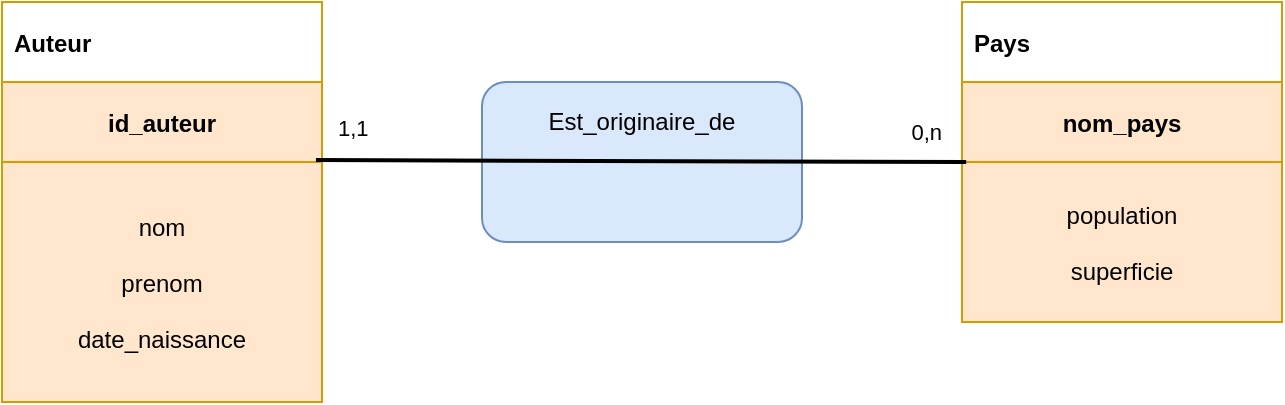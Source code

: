 <mxfile version="13.7.9" type="device"><diagram id="C5RBs43oDa-KdzZeNtuy" name="Page-1"><mxGraphModel dx="1086" dy="966" grid="1" gridSize="10" guides="1" tooltips="1" connect="1" arrows="1" fold="1" page="1" pageScale="1" pageWidth="827" pageHeight="1169" math="0" shadow="0"><root><mxCell id="WIyWlLk6GJQsqaUBKTNV-0"/><mxCell id="WIyWlLk6GJQsqaUBKTNV-1" parent="WIyWlLk6GJQsqaUBKTNV-0"/><mxCell id="PyXrXEeF-1hQNWYBlu_b-54" value="" style="group;strokeColor=#D79B00;" parent="WIyWlLk6GJQsqaUBKTNV-1" vertex="1" connectable="0"><mxGeometry x="80" y="560" width="160" height="200" as="geometry"/></mxCell><mxCell id="PyXrXEeF-1hQNWYBlu_b-50" value="Auteur" style="text;align=left;verticalAlign=middle;spacingLeft=4;spacingRight=4;overflow=hidden;rotatable=0;points=[[0,0.5],[1,0.5]];portConstraint=eastwest;fontStyle=1;fillColor=#ffffff;strokeColor=#D79B00;" parent="PyXrXEeF-1hQNWYBlu_b-54" vertex="1"><mxGeometry width="160" height="40" as="geometry"/></mxCell><mxCell id="PyXrXEeF-1hQNWYBlu_b-51" value="id_auteur" style="text;align=center;verticalAlign=middle;spacingLeft=4;spacingRight=4;overflow=hidden;rotatable=0;points=[[0,0.5],[1,0.5]];portConstraint=eastwest;fontStyle=1;fillColor=#ffe6cc;strokeColor=#D79B00;" parent="PyXrXEeF-1hQNWYBlu_b-54" vertex="1"><mxGeometry y="40" width="160" height="40" as="geometry"/></mxCell><mxCell id="PyXrXEeF-1hQNWYBlu_b-52" value="nom&#10;&#10;prenom&#10;&#10;date_naissance" style="text;align=center;verticalAlign=middle;spacingLeft=4;spacingRight=4;overflow=hidden;rotatable=0;points=[[0,0.5],[1,0.5]];portConstraint=eastwest;fontStyle=0;fillColor=#ffe6cc;strokeColor=#D79B00;" parent="PyXrXEeF-1hQNWYBlu_b-54" vertex="1"><mxGeometry y="80" width="160" height="120" as="geometry"/></mxCell><mxCell id="PyXrXEeF-1hQNWYBlu_b-59" value="" style="group" parent="WIyWlLk6GJQsqaUBKTNV-1" vertex="1" connectable="0"><mxGeometry x="560" y="560" width="160" height="160" as="geometry"/></mxCell><mxCell id="PyXrXEeF-1hQNWYBlu_b-56" value="Pays" style="text;align=left;verticalAlign=middle;spacingLeft=4;spacingRight=4;overflow=hidden;rotatable=0;points=[[0,0.5],[1,0.5]];portConstraint=eastwest;fontStyle=1;strokeColor=#d79b00;fillColor=#ffffff;" parent="PyXrXEeF-1hQNWYBlu_b-59" vertex="1"><mxGeometry width="160" height="40" as="geometry"/></mxCell><mxCell id="PyXrXEeF-1hQNWYBlu_b-57" value="nom_pays" style="text;align=center;verticalAlign=middle;spacingLeft=4;spacingRight=4;overflow=hidden;rotatable=0;points=[[0,0.5],[1,0.5]];portConstraint=eastwest;fontStyle=1;fillColor=#ffe6cc;strokeColor=#d79b00;" parent="PyXrXEeF-1hQNWYBlu_b-59" vertex="1"><mxGeometry y="40" width="160" height="40" as="geometry"/></mxCell><mxCell id="PyXrXEeF-1hQNWYBlu_b-58" value="population&#10;&#10;superficie" style="text;align=center;verticalAlign=middle;spacingLeft=4;spacingRight=4;overflow=hidden;rotatable=0;points=[[0,0.5],[1,0.5]];portConstraint=eastwest;fontStyle=0;fillColor=#ffe6cc;strokeColor=#d79b00;" parent="PyXrXEeF-1hQNWYBlu_b-59" vertex="1"><mxGeometry y="80" width="160" height="80" as="geometry"/></mxCell><mxCell id="PyXrXEeF-1hQNWYBlu_b-68" value="" style="group;fillColor=#ffffff;" parent="WIyWlLk6GJQsqaUBKTNV-1" vertex="1" connectable="0"><mxGeometry x="320" y="600" width="160" height="80" as="geometry"/></mxCell><mxCell id="PyXrXEeF-1hQNWYBlu_b-69" value="" style="rounded=1;whiteSpace=wrap;html=1;fillColor=#dae8fc;strokeColor=#6c8ebf;" parent="PyXrXEeF-1hQNWYBlu_b-68" vertex="1"><mxGeometry width="160" height="80" as="geometry"/></mxCell><mxCell id="PyXrXEeF-1hQNWYBlu_b-70" value="Est_originaire_de" style="text;html=1;strokeColor=none;fillColor=none;align=center;verticalAlign=middle;whiteSpace=wrap;rounded=0;" parent="PyXrXEeF-1hQNWYBlu_b-68" vertex="1"><mxGeometry width="160" height="40" as="geometry"/></mxCell><mxCell id="PyXrXEeF-1hQNWYBlu_b-71" value="&lt;br&gt;" style="text;html=1;strokeColor=none;fillColor=none;align=center;verticalAlign=middle;whiteSpace=wrap;rounded=0;" parent="PyXrXEeF-1hQNWYBlu_b-68" vertex="1"><mxGeometry y="40" width="160" height="40" as="geometry"/></mxCell><mxCell id="PyXrXEeF-1hQNWYBlu_b-88" value="&lt;div&gt;&lt;br&gt;&lt;/div&gt;&lt;div&gt;&lt;br&gt;&lt;/div&gt;" style="endArrow=none;html=1;strokeWidth=2;rounded=0;endFill=0;exitX=0.981;exitY=-0.008;exitDx=0;exitDy=0;exitPerimeter=0;entryX=0.013;entryY=1;entryDx=0;entryDy=0;entryPerimeter=0;" parent="WIyWlLk6GJQsqaUBKTNV-1" source="PyXrXEeF-1hQNWYBlu_b-52" target="PyXrXEeF-1hQNWYBlu_b-57" edge="1"><mxGeometry relative="1" as="geometry"><mxPoint x="220.08" y="486" as="sourcePoint"/><mxPoint x="619.96" y="560.0" as="targetPoint"/><mxPoint as="offset"/></mxGeometry></mxCell><mxCell id="PyXrXEeF-1hQNWYBlu_b-89" value="&lt;div&gt;1,1&lt;/div&gt;" style="edgeLabel;resizable=0;html=1;align=left;verticalAlign=bottom;labelBackgroundColor=none;" parent="PyXrXEeF-1hQNWYBlu_b-88" connectable="0" vertex="1"><mxGeometry x="-1" relative="1" as="geometry"><mxPoint x="8.92" y="-7.52" as="offset"/></mxGeometry></mxCell><mxCell id="PyXrXEeF-1hQNWYBlu_b-90" value="0,n" style="edgeLabel;resizable=0;html=1;align=right;verticalAlign=bottom;labelBackgroundColor=none;" parent="PyXrXEeF-1hQNWYBlu_b-88" connectable="0" vertex="1"><mxGeometry x="1" relative="1" as="geometry"><mxPoint x="-10.96" y="-6.99" as="offset"/></mxGeometry></mxCell></root></mxGraphModel></diagram></mxfile>